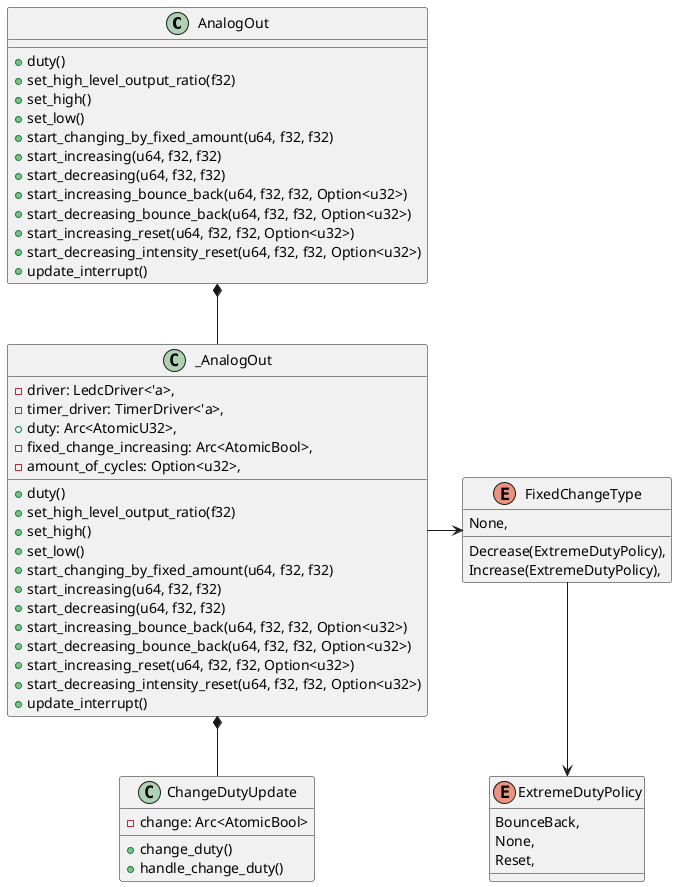 @startuml analog_out
class AnalogOut {
    + duty()
    + set_high_level_output_ratio(f32)
    + set_high()
    + set_low()
    + start_changing_by_fixed_amount(u64, f32, f32)
    + start_increasing(u64, f32, f32)
    + start_decreasing(u64, f32, f32)
    + start_increasing_bounce_back(u64, f32, f32, Option<u32>)
    + start_decreasing_bounce_back(u64, f32, f32, Option<u32>)
    + start_increasing_reset(u64, f32, f32, Option<u32>)
    + start_decreasing_intensity_reset(u64, f32, f32, Option<u32>)
    + update_interrupt()
}

class _AnalogOut{
    -driver: LedcDriver<'a>,
    -timer_driver: TimerDriver<'a>,
    +duty: Arc<AtomicU32>,
    -fixed_change_increasing: Arc<AtomicBool>,
    -amount_of_cycles: Option<u32>,
    + duty()
    + set_high_level_output_ratio(f32)
    + set_high()
    + set_low()
    + start_changing_by_fixed_amount(u64, f32, f32)
    + start_increasing(u64, f32, f32)
    + start_decreasing(u64, f32, f32)
    + start_increasing_bounce_back(u64, f32, f32, Option<u32>)
    + start_decreasing_bounce_back(u64, f32, f32, Option<u32>)
    + start_increasing_reset(u64, f32, f32, Option<u32>)
    + start_decreasing_intensity_reset(u64, f32, f32, Option<u32>)
    + update_interrupt()

}

class ChangeDutyUpdate{
    -change: Arc<AtomicBool>
    +change_duty()
    +handle_change_duty()
}

enum FixedChangeType {
    None,
    Decrease(ExtremeDutyPolicy),
    Increase(ExtremeDutyPolicy),
}

enum ExtremeDutyPolicy{
    BounceBack,
    None,
    Reset,
}

AnalogOut *-- _AnalogOut
_AnalogOut *-- ChangeDutyUpdate
_AnalogOut -> FixedChangeType
FixedChangeType --> ExtremeDutyPolicy

@enduml